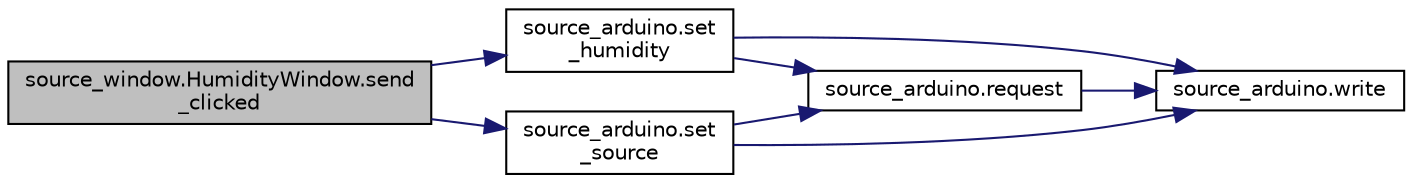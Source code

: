 digraph "source_window.HumidityWindow.send_clicked"
{
 // LATEX_PDF_SIZE
  edge [fontname="Helvetica",fontsize="10",labelfontname="Helvetica",labelfontsize="10"];
  node [fontname="Helvetica",fontsize="10",shape=record];
  rankdir="LR";
  Node1 [label="source_window.HumidityWindow.send\l_clicked",height=0.2,width=0.4,color="black", fillcolor="grey75", style="filled", fontcolor="black",tooltip="Handler for the Send button."];
  Node1 -> Node2 [color="midnightblue",fontsize="10",style="solid",fontname="Helvetica"];
  Node2 [label="source_arduino.set\l_humidity",height=0.2,width=0.4,color="black", fillcolor="white", style="filled",URL="$namespacesource__arduino.html#afdda2efa804faee2449ee4c3e2679b50",tooltip="Sets the Arduino to Humidity control mode as well as the parameters necessary."];
  Node2 -> Node3 [color="midnightblue",fontsize="10",style="solid",fontname="Helvetica"];
  Node3 [label="source_arduino.request",height=0.2,width=0.4,color="black", fillcolor="white", style="filled",URL="$namespacesource__arduino.html#ac92c159ebe91839c5c4da6959d1994eb",tooltip="Writes to serial buffer expecting a response."];
  Node3 -> Node4 [color="midnightblue",fontsize="10",style="solid",fontname="Helvetica"];
  Node4 [label="source_arduino.write",height=0.2,width=0.4,color="black", fillcolor="white", style="filled",URL="$namespacesource__arduino.html#aa333b088dd196de99129630125bc7795",tooltip="Writes to serial buffer."];
  Node2 -> Node4 [color="midnightblue",fontsize="10",style="solid",fontname="Helvetica"];
  Node1 -> Node5 [color="midnightblue",fontsize="10",style="solid",fontname="Helvetica"];
  Node5 [label="source_arduino.set\l_source",height=0.2,width=0.4,color="black", fillcolor="white", style="filled",URL="$namespacesource__arduino.html#a0d9de16f079e1668b9a39b3488427cb4",tooltip="Sets the current water source."];
  Node5 -> Node3 [color="midnightblue",fontsize="10",style="solid",fontname="Helvetica"];
  Node5 -> Node4 [color="midnightblue",fontsize="10",style="solid",fontname="Helvetica"];
}
